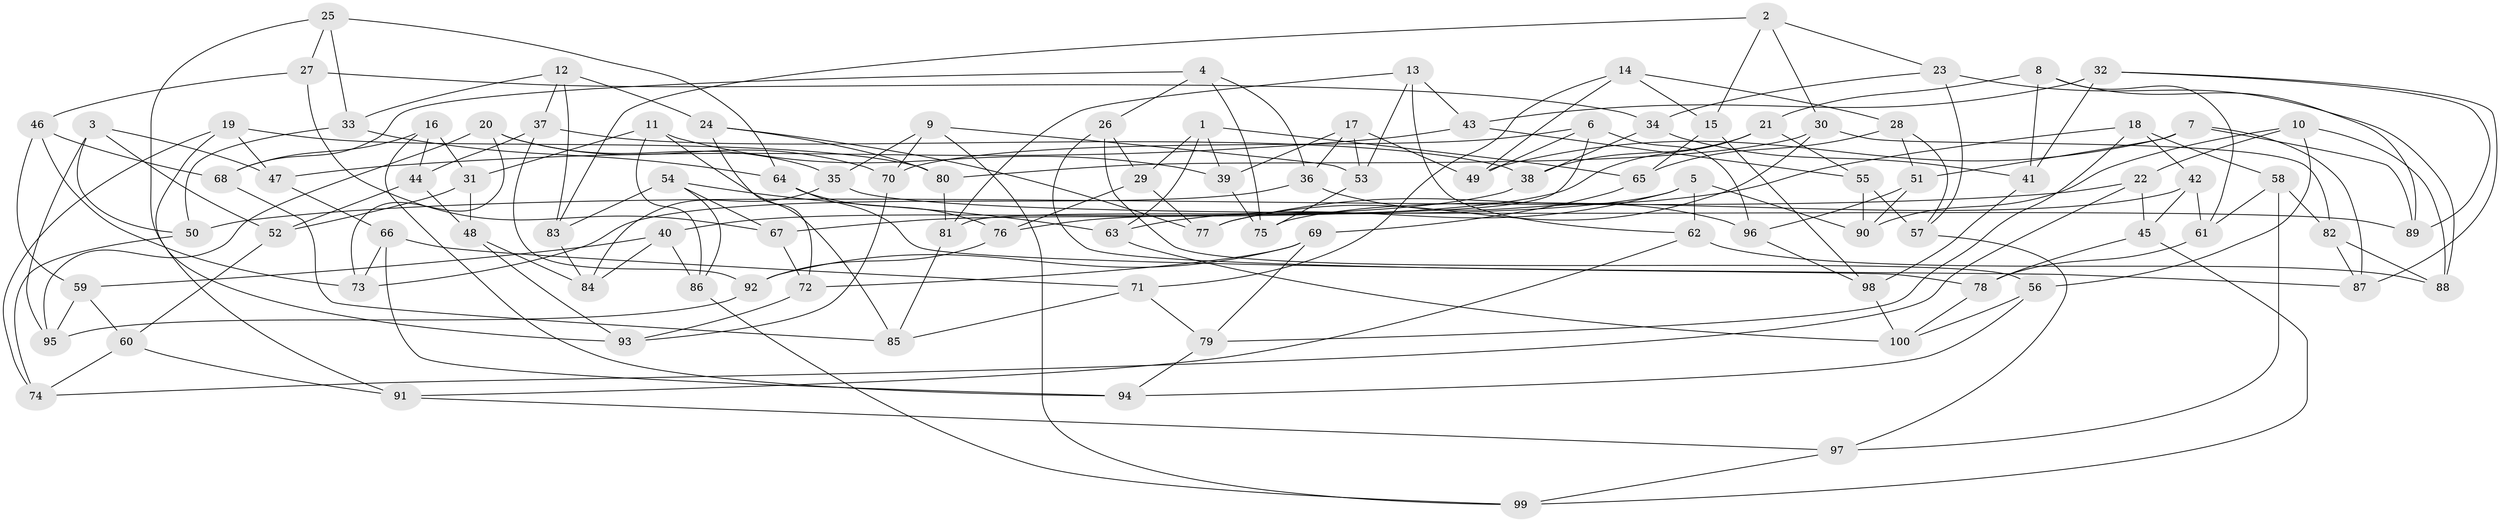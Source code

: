 // coarse degree distribution, {6: 0.6271186440677966, 4: 0.3050847457627119, 5: 0.06779661016949153}
// Generated by graph-tools (version 1.1) at 2025/42/03/06/25 10:42:17]
// undirected, 100 vertices, 200 edges
graph export_dot {
graph [start="1"]
  node [color=gray90,style=filled];
  1;
  2;
  3;
  4;
  5;
  6;
  7;
  8;
  9;
  10;
  11;
  12;
  13;
  14;
  15;
  16;
  17;
  18;
  19;
  20;
  21;
  22;
  23;
  24;
  25;
  26;
  27;
  28;
  29;
  30;
  31;
  32;
  33;
  34;
  35;
  36;
  37;
  38;
  39;
  40;
  41;
  42;
  43;
  44;
  45;
  46;
  47;
  48;
  49;
  50;
  51;
  52;
  53;
  54;
  55;
  56;
  57;
  58;
  59;
  60;
  61;
  62;
  63;
  64;
  65;
  66;
  67;
  68;
  69;
  70;
  71;
  72;
  73;
  74;
  75;
  76;
  77;
  78;
  79;
  80;
  81;
  82;
  83;
  84;
  85;
  86;
  87;
  88;
  89;
  90;
  91;
  92;
  93;
  94;
  95;
  96;
  97;
  98;
  99;
  100;
  1 -- 29;
  1 -- 39;
  1 -- 65;
  1 -- 63;
  2 -- 83;
  2 -- 30;
  2 -- 23;
  2 -- 15;
  3 -- 47;
  3 -- 52;
  3 -- 95;
  3 -- 50;
  4 -- 68;
  4 -- 26;
  4 -- 36;
  4 -- 75;
  5 -- 90;
  5 -- 62;
  5 -- 76;
  5 -- 63;
  6 -- 96;
  6 -- 70;
  6 -- 49;
  6 -- 81;
  7 -- 49;
  7 -- 87;
  7 -- 51;
  7 -- 89;
  8 -- 21;
  8 -- 41;
  8 -- 61;
  8 -- 89;
  9 -- 70;
  9 -- 35;
  9 -- 53;
  9 -- 99;
  10 -- 56;
  10 -- 22;
  10 -- 88;
  10 -- 90;
  11 -- 39;
  11 -- 85;
  11 -- 31;
  11 -- 86;
  12 -- 83;
  12 -- 37;
  12 -- 33;
  12 -- 24;
  13 -- 81;
  13 -- 53;
  13 -- 43;
  13 -- 62;
  14 -- 28;
  14 -- 15;
  14 -- 49;
  14 -- 71;
  15 -- 65;
  15 -- 98;
  16 -- 44;
  16 -- 94;
  16 -- 31;
  16 -- 68;
  17 -- 49;
  17 -- 39;
  17 -- 53;
  17 -- 36;
  18 -- 42;
  18 -- 79;
  18 -- 77;
  18 -- 58;
  19 -- 47;
  19 -- 93;
  19 -- 74;
  19 -- 80;
  20 -- 73;
  20 -- 35;
  20 -- 95;
  20 -- 70;
  21 -- 55;
  21 -- 38;
  21 -- 67;
  22 -- 50;
  22 -- 74;
  22 -- 45;
  23 -- 34;
  23 -- 57;
  23 -- 88;
  24 -- 80;
  24 -- 77;
  24 -- 72;
  25 -- 91;
  25 -- 27;
  25 -- 33;
  25 -- 64;
  26 -- 56;
  26 -- 29;
  26 -- 78;
  27 -- 34;
  27 -- 67;
  27 -- 46;
  28 -- 57;
  28 -- 65;
  28 -- 51;
  29 -- 77;
  29 -- 76;
  30 -- 82;
  30 -- 77;
  30 -- 80;
  31 -- 52;
  31 -- 48;
  32 -- 87;
  32 -- 41;
  32 -- 43;
  32 -- 89;
  33 -- 64;
  33 -- 50;
  34 -- 38;
  34 -- 41;
  35 -- 84;
  35 -- 89;
  36 -- 73;
  36 -- 96;
  37 -- 92;
  37 -- 44;
  37 -- 38;
  38 -- 40;
  39 -- 75;
  40 -- 86;
  40 -- 59;
  40 -- 84;
  41 -- 98;
  42 -- 45;
  42 -- 61;
  42 -- 75;
  43 -- 47;
  43 -- 55;
  44 -- 48;
  44 -- 52;
  45 -- 99;
  45 -- 78;
  46 -- 68;
  46 -- 73;
  46 -- 59;
  47 -- 66;
  48 -- 84;
  48 -- 93;
  50 -- 74;
  51 -- 96;
  51 -- 90;
  52 -- 60;
  53 -- 75;
  54 -- 86;
  54 -- 67;
  54 -- 83;
  54 -- 63;
  55 -- 90;
  55 -- 57;
  56 -- 94;
  56 -- 100;
  57 -- 97;
  58 -- 82;
  58 -- 97;
  58 -- 61;
  59 -- 60;
  59 -- 95;
  60 -- 74;
  60 -- 91;
  61 -- 78;
  62 -- 88;
  62 -- 91;
  63 -- 100;
  64 -- 76;
  64 -- 87;
  65 -- 69;
  66 -- 73;
  66 -- 71;
  66 -- 94;
  67 -- 72;
  68 -- 85;
  69 -- 79;
  69 -- 72;
  69 -- 92;
  70 -- 93;
  71 -- 79;
  71 -- 85;
  72 -- 93;
  76 -- 92;
  78 -- 100;
  79 -- 94;
  80 -- 81;
  81 -- 85;
  82 -- 88;
  82 -- 87;
  83 -- 84;
  86 -- 99;
  91 -- 97;
  92 -- 95;
  96 -- 98;
  97 -- 99;
  98 -- 100;
}
